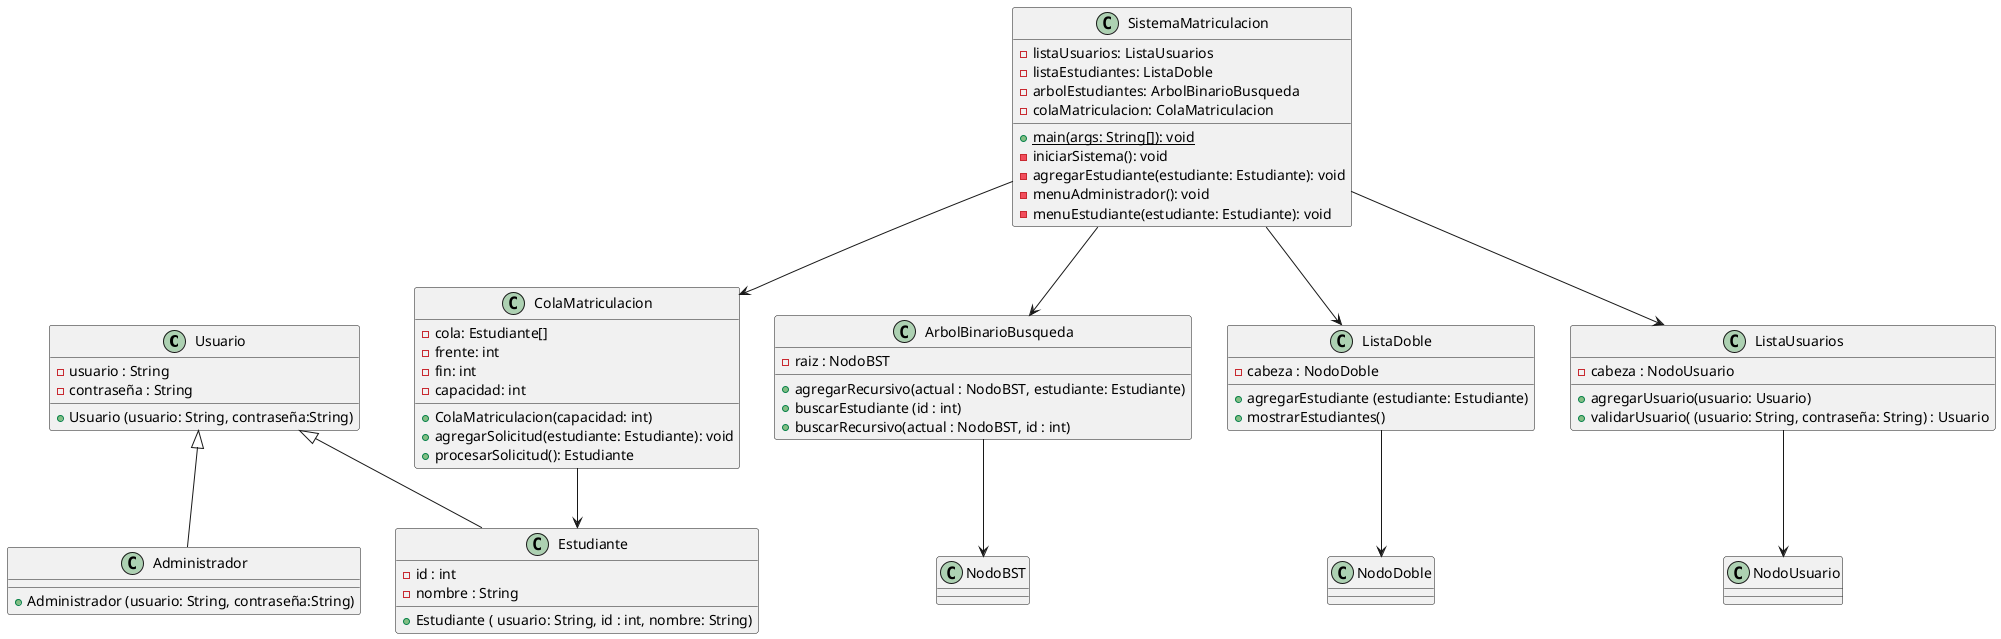 @startuml
'https://plantuml.com/class-diagram

class Usuario{
- usuario : String
- contraseña : String
+ Usuario (usuario: String, contraseña:String)
}
class Administrador{
+ Administrador (usuario: String, contraseña:String)
}
class ArbolBinarioBusqueda{
   - raiz : NodoBST
   + agregarRecursivo(actual : NodoBST, estudiante: Estudiante)
   + buscarEstudiante (id : int)
   + buscarRecursivo(actual : NodoBST, id : int)
}
class ColaMatriculacion{
- cola: Estudiante[]
  - frente: int
  - fin: int
  - capacidad: int
  + ColaMatriculacion(capacidad: int)
  + agregarSolicitud(estudiante: Estudiante): void
  + procesarSolicitud(): Estudiante
}
class Estudiante{
- id : int
- nombre : String
+ Estudiante ( usuario: String, id : int, nombre: String)
}
class ListaDoble{
- cabeza : NodoDoble
+ agregarEstudiante (estudiante: Estudiante)
+ mostrarEstudiantes()
}
class ListaUsuarios{
- cabeza : NodoUsuario
+ agregarUsuario(usuario: Usuario)
+ validarUsuario( (usuario: String, contraseña: String) : Usuario
}
class NodoBST{}
class NodoDoble{}
class NodoUsuario{}
class SistemaMatriculacion {
 - listaUsuarios: ListaUsuarios
 - listaEstudiantes: ListaDoble
 - arbolEstudiantes: ArbolBinarioBusqueda
 - colaMatriculacion: ColaMatriculacion
 + {static} main(args: String[]): void
  - iniciarSistema(): void
  - agregarEstudiante(estudiante: Estudiante): void
  - menuAdministrador(): void
  - menuEstudiante(estudiante: Estudiante): void
}
ArbolBinarioBusqueda --> NodoBST
SistemaMatriculacion --> ListaDoble
SistemaMatriculacion --> ListaUsuarios
SistemaMatriculacion --> ArbolBinarioBusqueda
SistemaMatriculacion --> ColaMatriculacion
ColaMatriculacion --> Estudiante
ListaUsuarios --> NodoUsuario
ListaDoble --> NodoDoble
Usuario <|-- Administrador
Usuario <|-- Estudiante
@enduml